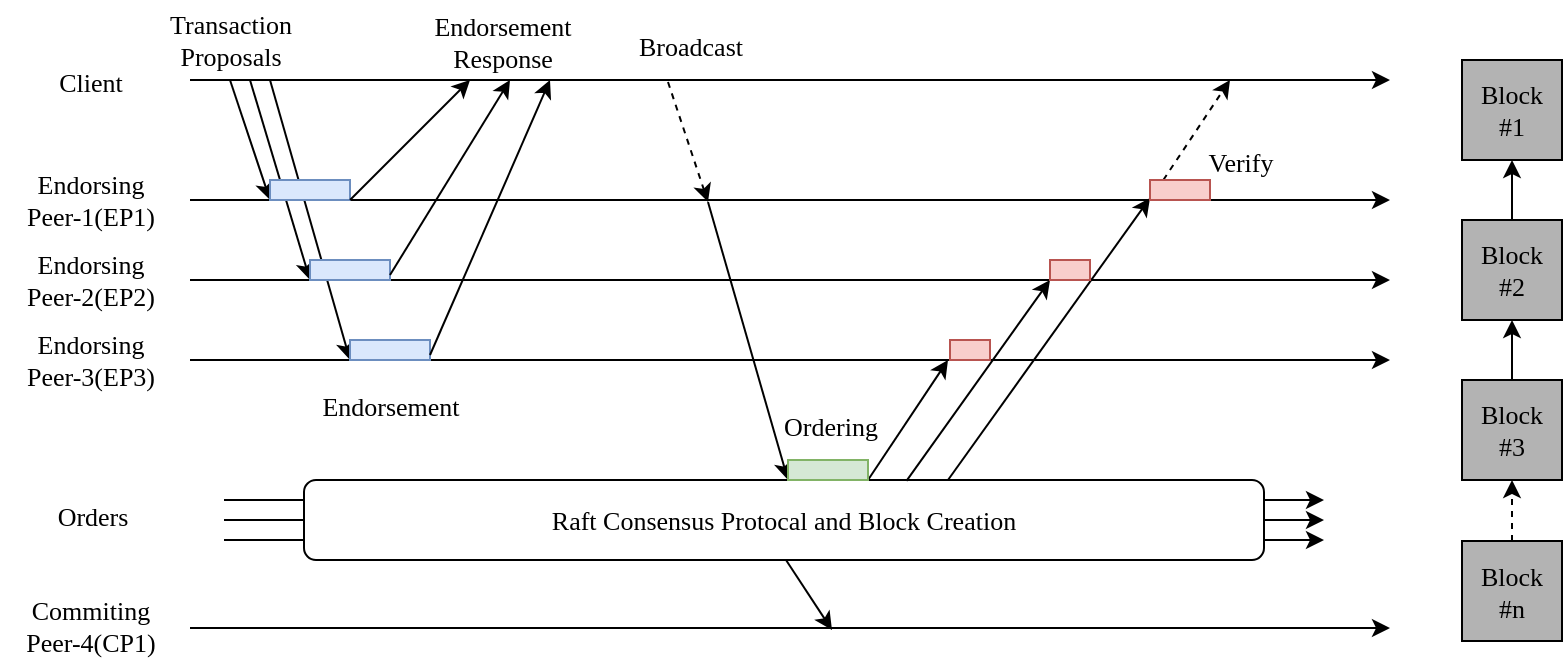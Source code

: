 <mxfile version="24.0.1" type="github">
  <diagram name="第 1 页" id="04GrkCOda3u9FRn1Vndo">
    <mxGraphModel dx="794" dy="492" grid="1" gridSize="10" guides="1" tooltips="1" connect="1" arrows="1" fold="1" page="1" pageScale="1" pageWidth="827" pageHeight="1169" math="0" shadow="0">
      <root>
        <mxCell id="0" />
        <mxCell id="1" parent="0" />
        <mxCell id="cvtWXRdPuCVlEjRCMvrC-1" value="" style="endArrow=classic;html=1;rounded=0;fontSize=13;fontFamily=Times New Roman;" edge="1" parent="1">
          <mxGeometry width="50" height="50" relative="1" as="geometry">
            <mxPoint x="160" y="340" as="sourcePoint" />
            <mxPoint x="760" y="340" as="targetPoint" />
          </mxGeometry>
        </mxCell>
        <mxCell id="cvtWXRdPuCVlEjRCMvrC-2" value="" style="endArrow=classic;html=1;rounded=0;fontSize=13;fontFamily=Times New Roman;" edge="1" parent="1">
          <mxGeometry width="50" height="50" relative="1" as="geometry">
            <mxPoint x="160" y="400" as="sourcePoint" />
            <mxPoint x="760" y="400" as="targetPoint" />
          </mxGeometry>
        </mxCell>
        <mxCell id="cvtWXRdPuCVlEjRCMvrC-3" value="" style="endArrow=classic;html=1;rounded=0;fontSize=13;fontFamily=Times New Roman;" edge="1" parent="1">
          <mxGeometry width="50" height="50" relative="1" as="geometry">
            <mxPoint x="160" y="440" as="sourcePoint" />
            <mxPoint x="760" y="440" as="targetPoint" />
          </mxGeometry>
        </mxCell>
        <mxCell id="cvtWXRdPuCVlEjRCMvrC-4" value="" style="endArrow=classic;html=1;rounded=0;fontSize=13;fontFamily=Times New Roman;" edge="1" parent="1">
          <mxGeometry width="50" height="50" relative="1" as="geometry">
            <mxPoint x="160" y="480" as="sourcePoint" />
            <mxPoint x="760" y="480" as="targetPoint" />
          </mxGeometry>
        </mxCell>
        <mxCell id="cvtWXRdPuCVlEjRCMvrC-6" value="" style="endArrow=classic;html=1;rounded=0;fontSize=13;fontFamily=Times New Roman;" edge="1" parent="1">
          <mxGeometry width="50" height="50" relative="1" as="geometry">
            <mxPoint x="177" y="550" as="sourcePoint" />
            <mxPoint x="727" y="550" as="targetPoint" />
          </mxGeometry>
        </mxCell>
        <mxCell id="cvtWXRdPuCVlEjRCMvrC-7" value="" style="endArrow=classic;html=1;rounded=0;fontSize=13;fontFamily=Times New Roman;" edge="1" parent="1">
          <mxGeometry width="50" height="50" relative="1" as="geometry">
            <mxPoint x="177" y="560" as="sourcePoint" />
            <mxPoint x="727" y="560" as="targetPoint" />
          </mxGeometry>
        </mxCell>
        <mxCell id="cvtWXRdPuCVlEjRCMvrC-8" value="" style="endArrow=classic;html=1;rounded=0;fontSize=13;fontFamily=Times New Roman;" edge="1" parent="1">
          <mxGeometry width="50" height="50" relative="1" as="geometry">
            <mxPoint x="177" y="570" as="sourcePoint" />
            <mxPoint x="727" y="570" as="targetPoint" />
          </mxGeometry>
        </mxCell>
        <mxCell id="cvtWXRdPuCVlEjRCMvrC-5" value="Raft Consensus Protocal and Block Creation" style="rounded=1;whiteSpace=wrap;html=1;fontSize=13;fontFamily=Times New Roman;" vertex="1" parent="1">
          <mxGeometry x="217" y="540" width="480" height="40" as="geometry" />
        </mxCell>
        <mxCell id="cvtWXRdPuCVlEjRCMvrC-9" value="&lt;font style=&quot;vertical-align: inherit; font-size: 13px;&quot;&gt;&lt;font style=&quot;vertical-align: inherit; font-size: 13px;&quot;&gt;Client&lt;/font&gt;&lt;/font&gt;" style="text;html=1;align=center;verticalAlign=middle;resizable=0;points=[];autosize=1;strokeColor=none;fillColor=none;fontSize=13;fontFamily=Times New Roman;" vertex="1" parent="1">
          <mxGeometry x="80" y="326" width="60" height="30" as="geometry" />
        </mxCell>
        <mxCell id="cvtWXRdPuCVlEjRCMvrC-10" value="&lt;font style=&quot;vertical-align: inherit; font-size: 13px;&quot;&gt;&lt;font style=&quot;vertical-align: inherit; font-size: 13px;&quot;&gt;&lt;font style=&quot;vertical-align: inherit; font-size: 13px;&quot;&gt;&lt;font style=&quot;vertical-align: inherit; font-size: 13px;&quot;&gt;Endorsing&lt;/font&gt;&lt;/font&gt;&lt;/font&gt;&lt;/font&gt;&lt;div style=&quot;font-size: 13px;&quot;&gt;&lt;font style=&quot;vertical-align: inherit; font-size: 13px;&quot;&gt;&lt;font style=&quot;vertical-align: inherit; font-size: 13px;&quot;&gt;Peer-1(EP1)&lt;/font&gt;&lt;/font&gt;&lt;/div&gt;" style="text;html=1;align=center;verticalAlign=middle;resizable=0;points=[];autosize=1;strokeColor=none;fillColor=none;fontSize=13;fontFamily=Times New Roman;" vertex="1" parent="1">
          <mxGeometry x="65" y="380" width="90" height="40" as="geometry" />
        </mxCell>
        <mxCell id="cvtWXRdPuCVlEjRCMvrC-11" value="&lt;font style=&quot;vertical-align: inherit; font-size: 13px;&quot;&gt;&lt;font style=&quot;vertical-align: inherit; font-size: 13px;&quot;&gt;&lt;font style=&quot;vertical-align: inherit; font-size: 13px;&quot;&gt;&lt;font style=&quot;vertical-align: inherit; font-size: 13px;&quot;&gt;Endorsing&lt;/font&gt;&lt;/font&gt;&lt;/font&gt;&lt;/font&gt;&lt;div style=&quot;font-size: 13px;&quot;&gt;&lt;font style=&quot;vertical-align: inherit; font-size: 13px;&quot;&gt;&lt;font style=&quot;vertical-align: inherit; font-size: 13px;&quot;&gt;Peer-2(EP2)&lt;/font&gt;&lt;/font&gt;&lt;/div&gt;" style="text;html=1;align=center;verticalAlign=middle;resizable=0;points=[];autosize=1;strokeColor=none;fillColor=none;fontSize=13;fontFamily=Times New Roman;" vertex="1" parent="1">
          <mxGeometry x="65" y="420" width="90" height="40" as="geometry" />
        </mxCell>
        <mxCell id="cvtWXRdPuCVlEjRCMvrC-12" value="&lt;font style=&quot;vertical-align: inherit; font-size: 13px;&quot;&gt;&lt;font style=&quot;vertical-align: inherit; font-size: 13px;&quot;&gt;&lt;font style=&quot;vertical-align: inherit; font-size: 13px;&quot;&gt;&lt;font style=&quot;vertical-align: inherit; font-size: 13px;&quot;&gt;Endorsing&lt;/font&gt;&lt;/font&gt;&lt;/font&gt;&lt;/font&gt;&lt;div style=&quot;font-size: 13px;&quot;&gt;&lt;font style=&quot;vertical-align: inherit; font-size: 13px;&quot;&gt;&lt;font style=&quot;vertical-align: inherit; font-size: 13px;&quot;&gt;Peer-3(EP3)&lt;/font&gt;&lt;/font&gt;&lt;/div&gt;" style="text;html=1;align=center;verticalAlign=middle;resizable=0;points=[];autosize=1;strokeColor=none;fillColor=none;fontSize=13;fontFamily=Times New Roman;" vertex="1" parent="1">
          <mxGeometry x="65" y="460" width="90" height="40" as="geometry" />
        </mxCell>
        <mxCell id="cvtWXRdPuCVlEjRCMvrC-14" value="" style="endArrow=classic;html=1;rounded=0;fontSize=13;fontFamily=Times New Roman;" edge="1" parent="1">
          <mxGeometry width="50" height="50" relative="1" as="geometry">
            <mxPoint x="180" y="340" as="sourcePoint" />
            <mxPoint x="200" y="400" as="targetPoint" />
          </mxGeometry>
        </mxCell>
        <mxCell id="cvtWXRdPuCVlEjRCMvrC-16" value="" style="endArrow=classic;html=1;rounded=0;fontSize=13;fontFamily=Times New Roman;" edge="1" parent="1">
          <mxGeometry width="50" height="50" relative="1" as="geometry">
            <mxPoint x="190" y="340" as="sourcePoint" />
            <mxPoint x="220" y="440" as="targetPoint" />
          </mxGeometry>
        </mxCell>
        <mxCell id="cvtWXRdPuCVlEjRCMvrC-17" value="" style="endArrow=classic;html=1;rounded=0;fontSize=13;fontFamily=Times New Roman;" edge="1" parent="1">
          <mxGeometry width="50" height="50" relative="1" as="geometry">
            <mxPoint x="200" y="340" as="sourcePoint" />
            <mxPoint x="240" y="480" as="targetPoint" />
          </mxGeometry>
        </mxCell>
        <mxCell id="cvtWXRdPuCVlEjRCMvrC-18" value="" style="rounded=0;whiteSpace=wrap;html=1;fontSize=13;fontFamily=Times New Roman;fillColor=#dae8fc;strokeColor=#6c8ebf;" vertex="1" parent="1">
          <mxGeometry x="200" y="390" width="40" height="10" as="geometry" />
        </mxCell>
        <mxCell id="cvtWXRdPuCVlEjRCMvrC-19" value="" style="rounded=0;whiteSpace=wrap;html=1;fontSize=13;fontFamily=Times New Roman;fillColor=#dae8fc;strokeColor=#6c8ebf;" vertex="1" parent="1">
          <mxGeometry x="220" y="430" width="40" height="10" as="geometry" />
        </mxCell>
        <mxCell id="cvtWXRdPuCVlEjRCMvrC-20" value="" style="rounded=0;whiteSpace=wrap;html=1;fontSize=13;fontFamily=Times New Roman;fillColor=#dae8fc;strokeColor=#6c8ebf;" vertex="1" parent="1">
          <mxGeometry x="240" y="470" width="40" height="10" as="geometry" />
        </mxCell>
        <mxCell id="cvtWXRdPuCVlEjRCMvrC-22" value="" style="endArrow=classic;html=1;rounded=0;exitX=1;exitY=1;exitDx=0;exitDy=0;fontSize=13;fontFamily=Times New Roman;" edge="1" parent="1" source="cvtWXRdPuCVlEjRCMvrC-18">
          <mxGeometry width="50" height="50" relative="1" as="geometry">
            <mxPoint x="280" y="440" as="sourcePoint" />
            <mxPoint x="300" y="340" as="targetPoint" />
          </mxGeometry>
        </mxCell>
        <mxCell id="cvtWXRdPuCVlEjRCMvrC-23" value="" style="endArrow=classic;html=1;rounded=0;exitX=1;exitY=0.75;exitDx=0;exitDy=0;fontSize=13;fontFamily=Times New Roman;" edge="1" parent="1" source="cvtWXRdPuCVlEjRCMvrC-19">
          <mxGeometry width="50" height="50" relative="1" as="geometry">
            <mxPoint x="290" y="450" as="sourcePoint" />
            <mxPoint x="320" y="340" as="targetPoint" />
          </mxGeometry>
        </mxCell>
        <mxCell id="cvtWXRdPuCVlEjRCMvrC-24" value="" style="endArrow=classic;html=1;rounded=0;exitX=1;exitY=0.75;exitDx=0;exitDy=0;fontSize=13;fontFamily=Times New Roman;" edge="1" parent="1" source="cvtWXRdPuCVlEjRCMvrC-20">
          <mxGeometry width="50" height="50" relative="1" as="geometry">
            <mxPoint x="310" y="470" as="sourcePoint" />
            <mxPoint x="340" y="340" as="targetPoint" />
          </mxGeometry>
        </mxCell>
        <mxCell id="cvtWXRdPuCVlEjRCMvrC-25" value="Transaction&lt;div style=&quot;font-size: 13px;&quot;&gt;Proposals&lt;/div&gt;" style="text;html=1;align=center;verticalAlign=middle;resizable=0;points=[];autosize=1;strokeColor=none;fillColor=none;fontSize=13;fontFamily=Times New Roman;" vertex="1" parent="1">
          <mxGeometry x="140" y="300" width="80" height="40" as="geometry" />
        </mxCell>
        <mxCell id="cvtWXRdPuCVlEjRCMvrC-26" value="Endorsement&lt;div style=&quot;font-size: 13px;&quot;&gt;Response&lt;/div&gt;" style="text;html=1;align=center;verticalAlign=middle;resizable=0;points=[];autosize=1;strokeColor=none;fillColor=none;fontSize=13;fontFamily=Times New Roman;" vertex="1" parent="1">
          <mxGeometry x="271" y="301" width="90" height="40" as="geometry" />
        </mxCell>
        <mxCell id="cvtWXRdPuCVlEjRCMvrC-27" value="" style="endArrow=classic;html=1;rounded=0;dashed=1;fontSize=13;fontFamily=Times New Roman;" edge="1" parent="1">
          <mxGeometry width="50" height="50" relative="1" as="geometry">
            <mxPoint x="399" y="341" as="sourcePoint" />
            <mxPoint x="419" y="401" as="targetPoint" />
          </mxGeometry>
        </mxCell>
        <mxCell id="cvtWXRdPuCVlEjRCMvrC-29" value="" style="endArrow=classic;html=1;rounded=0;entryX=0;entryY=1;entryDx=0;entryDy=0;fontSize=13;fontFamily=Times New Roman;" edge="1" parent="1" target="cvtWXRdPuCVlEjRCMvrC-28">
          <mxGeometry width="50" height="50" relative="1" as="geometry">
            <mxPoint x="419" y="401" as="sourcePoint" />
            <mxPoint x="480" y="510" as="targetPoint" />
          </mxGeometry>
        </mxCell>
        <mxCell id="cvtWXRdPuCVlEjRCMvrC-31" value="" style="endArrow=classic;html=1;rounded=0;fontSize=13;fontFamily=Times New Roman;" edge="1" parent="1">
          <mxGeometry width="50" height="50" relative="1" as="geometry">
            <mxPoint x="499" y="540" as="sourcePoint" />
            <mxPoint x="539" y="480" as="targetPoint" />
          </mxGeometry>
        </mxCell>
        <mxCell id="cvtWXRdPuCVlEjRCMvrC-32" value="" style="endArrow=classic;html=1;rounded=0;exitX=0.588;exitY=0.01;exitDx=0;exitDy=0;exitPerimeter=0;fontSize=13;fontFamily=Times New Roman;" edge="1" parent="1">
          <mxGeometry width="50" height="50" relative="1" as="geometry">
            <mxPoint x="518.24" y="540.4" as="sourcePoint" />
            <mxPoint x="590" y="440" as="targetPoint" />
          </mxGeometry>
        </mxCell>
        <mxCell id="cvtWXRdPuCVlEjRCMvrC-33" value="" style="endArrow=classic;html=1;rounded=0;fontSize=13;fontFamily=Times New Roman;" edge="1" parent="1">
          <mxGeometry width="50" height="50" relative="1" as="geometry">
            <mxPoint x="539" y="540" as="sourcePoint" />
            <mxPoint x="640" y="399" as="targetPoint" />
          </mxGeometry>
        </mxCell>
        <mxCell id="cvtWXRdPuCVlEjRCMvrC-34" value="" style="endArrow=classic;html=1;rounded=0;dashed=1;fontSize=13;fontFamily=Times New Roman;" edge="1" parent="1">
          <mxGeometry width="50" height="50" relative="1" as="geometry">
            <mxPoint x="640" y="400" as="sourcePoint" />
            <mxPoint x="680" y="340" as="targetPoint" />
          </mxGeometry>
        </mxCell>
        <mxCell id="cvtWXRdPuCVlEjRCMvrC-35" value="" style="rounded=0;whiteSpace=wrap;html=1;fontSize=13;fontFamily=Times New Roman;fillColor=#f8cecc;strokeColor=#b85450;" vertex="1" parent="1">
          <mxGeometry x="540" y="470" width="20" height="10" as="geometry" />
        </mxCell>
        <mxCell id="cvtWXRdPuCVlEjRCMvrC-36" value="" style="rounded=0;whiteSpace=wrap;html=1;fontSize=13;fontFamily=Times New Roman;fillColor=#f8cecc;strokeColor=#b85450;" vertex="1" parent="1">
          <mxGeometry x="590" y="430" width="20" height="10" as="geometry" />
        </mxCell>
        <mxCell id="cvtWXRdPuCVlEjRCMvrC-39" value="" style="rounded=0;whiteSpace=wrap;html=1;fontSize=13;fontFamily=Times New Roman;fillColor=#f8cecc;strokeColor=#b85450;" vertex="1" parent="1">
          <mxGeometry x="640" y="390" width="30" height="10" as="geometry" />
        </mxCell>
        <mxCell id="cvtWXRdPuCVlEjRCMvrC-28" value="" style="rounded=0;whiteSpace=wrap;html=1;fontSize=13;fontFamily=Times New Roman;fillColor=#d5e8d4;strokeColor=#82b366;" vertex="1" parent="1">
          <mxGeometry x="459" y="530" width="40" height="10" as="geometry" />
        </mxCell>
        <mxCell id="cvtWXRdPuCVlEjRCMvrC-42" value="" style="endArrow=classic;html=1;rounded=0;fontSize=13;fontFamily=Times New Roman;" edge="1" parent="1">
          <mxGeometry width="50" height="50" relative="1" as="geometry">
            <mxPoint x="160" y="614" as="sourcePoint" />
            <mxPoint x="760" y="614" as="targetPoint" />
          </mxGeometry>
        </mxCell>
        <mxCell id="cvtWXRdPuCVlEjRCMvrC-44" value="" style="endArrow=classic;html=1;rounded=0;exitX=0.5;exitY=1;exitDx=0;exitDy=0;fontSize=13;fontFamily=Times New Roman;" edge="1" parent="1">
          <mxGeometry width="50" height="50" relative="1" as="geometry">
            <mxPoint x="458" y="580" as="sourcePoint" />
            <mxPoint x="481" y="615" as="targetPoint" />
          </mxGeometry>
        </mxCell>
        <mxCell id="cvtWXRdPuCVlEjRCMvrC-45" value="Orders" style="text;html=1;align=center;verticalAlign=middle;resizable=0;points=[];autosize=1;strokeColor=none;fillColor=none;fontSize=13;fontFamily=Times New Roman;" vertex="1" parent="1">
          <mxGeometry x="81" y="543" width="60" height="30" as="geometry" />
        </mxCell>
        <mxCell id="cvtWXRdPuCVlEjRCMvrC-46" value="Commiting&lt;div style=&quot;font-size: 13px;&quot;&gt;Peer-4(CP1)&lt;/div&gt;" style="text;html=1;align=center;verticalAlign=middle;resizable=0;points=[];autosize=1;strokeColor=none;fillColor=none;fontSize=13;fontFamily=Times New Roman;" vertex="1" parent="1">
          <mxGeometry x="65" y="593" width="90" height="40" as="geometry" />
        </mxCell>
        <mxCell id="cvtWXRdPuCVlEjRCMvrC-47" value="Block&lt;div style=&quot;font-size: 13px;&quot;&gt;#1&lt;/div&gt;" style="whiteSpace=wrap;html=1;aspect=fixed;fontFamily=Times New Roman;fontSize=13;fillColor=#B3B3B3;" vertex="1" parent="1">
          <mxGeometry x="796" y="330" width="50" height="50" as="geometry" />
        </mxCell>
        <mxCell id="cvtWXRdPuCVlEjRCMvrC-48" value="Block&lt;div style=&quot;font-size: 13px;&quot;&gt;#2&lt;/div&gt;" style="whiteSpace=wrap;html=1;aspect=fixed;strokeColor=default;align=center;verticalAlign=middle;fontFamily=Times New Roman;fontSize=13;fontColor=default;fillColor=#B3B3B3;" vertex="1" parent="1">
          <mxGeometry x="796" y="410" width="50" height="50" as="geometry" />
        </mxCell>
        <mxCell id="cvtWXRdPuCVlEjRCMvrC-49" value="Block&lt;div style=&quot;font-size: 13px;&quot;&gt;#3&lt;/div&gt;" style="whiteSpace=wrap;html=1;aspect=fixed;strokeColor=default;align=center;verticalAlign=middle;fontFamily=Times New Roman;fontSize=13;fontColor=default;fillColor=#B3B3B3;" vertex="1" parent="1">
          <mxGeometry x="796" y="490" width="50" height="50" as="geometry" />
        </mxCell>
        <mxCell id="cvtWXRdPuCVlEjRCMvrC-50" value="Block&lt;div style=&quot;font-size: 13px;&quot;&gt;#n&lt;/div&gt;" style="whiteSpace=wrap;html=1;aspect=fixed;fontFamily=Times New Roman;fontSize=13;strokeColor=default;align=center;verticalAlign=middle;fontColor=default;fillColor=#B3B3B3;" vertex="1" parent="1">
          <mxGeometry x="796" y="570.5" width="50" height="50" as="geometry" />
        </mxCell>
        <mxCell id="cvtWXRdPuCVlEjRCMvrC-53" value="" style="endArrow=classic;html=1;rounded=0;entryX=0.5;entryY=1;entryDx=0;entryDy=0;exitX=0.5;exitY=0;exitDx=0;exitDy=0;fontFamily=Times New Roman;fontSize=13;" edge="1" parent="1" source="cvtWXRdPuCVlEjRCMvrC-48" target="cvtWXRdPuCVlEjRCMvrC-47">
          <mxGeometry width="50" height="50" relative="1" as="geometry">
            <mxPoint x="916" y="410" as="sourcePoint" />
            <mxPoint x="966" y="360" as="targetPoint" />
          </mxGeometry>
        </mxCell>
        <mxCell id="cvtWXRdPuCVlEjRCMvrC-54" value="" style="endArrow=classic;html=1;rounded=0;entryX=0.5;entryY=1;entryDx=0;entryDy=0;exitX=0.5;exitY=0;exitDx=0;exitDy=0;fontFamily=Times New Roman;fontSize=13;" edge="1" parent="1" source="cvtWXRdPuCVlEjRCMvrC-49" target="cvtWXRdPuCVlEjRCMvrC-48">
          <mxGeometry width="50" height="50" relative="1" as="geometry">
            <mxPoint x="1006" y="500" as="sourcePoint" />
            <mxPoint x="1056" y="450" as="targetPoint" />
          </mxGeometry>
        </mxCell>
        <mxCell id="cvtWXRdPuCVlEjRCMvrC-55" value="" style="endArrow=classic;html=1;rounded=0;entryX=0.5;entryY=1;entryDx=0;entryDy=0;dashed=1;fontFamily=Times New Roman;fontSize=13;" edge="1" parent="1" source="cvtWXRdPuCVlEjRCMvrC-50" target="cvtWXRdPuCVlEjRCMvrC-49">
          <mxGeometry width="50" height="50" relative="1" as="geometry">
            <mxPoint x="946" y="570" as="sourcePoint" />
            <mxPoint x="996" y="520" as="targetPoint" />
          </mxGeometry>
        </mxCell>
        <mxCell id="cvtWXRdPuCVlEjRCMvrC-56" value="Endorsement" style="text;html=1;align=center;verticalAlign=middle;resizable=0;points=[];autosize=1;strokeColor=none;fillColor=none;fontFamily=Times New Roman;fontSize=13;" vertex="1" parent="1">
          <mxGeometry x="215" y="488" width="90" height="30" as="geometry" />
        </mxCell>
        <mxCell id="cvtWXRdPuCVlEjRCMvrC-57" value="Broadcast" style="text;html=1;align=center;verticalAlign=middle;resizable=0;points=[];autosize=1;strokeColor=none;fillColor=none;fontFamily=Times New Roman;fontSize=13;" vertex="1" parent="1">
          <mxGeometry x="370" y="308" width="80" height="30" as="geometry" />
        </mxCell>
        <mxCell id="cvtWXRdPuCVlEjRCMvrC-58" value="Ordering" style="text;html=1;align=center;verticalAlign=middle;resizable=0;points=[];autosize=1;strokeColor=none;fillColor=none;fontFamily=Times New Roman;fontSize=13;" vertex="1" parent="1">
          <mxGeometry x="445" y="498" width="70" height="30" as="geometry" />
        </mxCell>
        <mxCell id="cvtWXRdPuCVlEjRCMvrC-59" value="Verify" style="text;html=1;align=center;verticalAlign=middle;resizable=0;points=[];autosize=1;strokeColor=none;fillColor=none;fontFamily=Times New Roman;fontSize=13;" vertex="1" parent="1">
          <mxGeometry x="655" y="366" width="60" height="30" as="geometry" />
        </mxCell>
      </root>
    </mxGraphModel>
  </diagram>
</mxfile>
